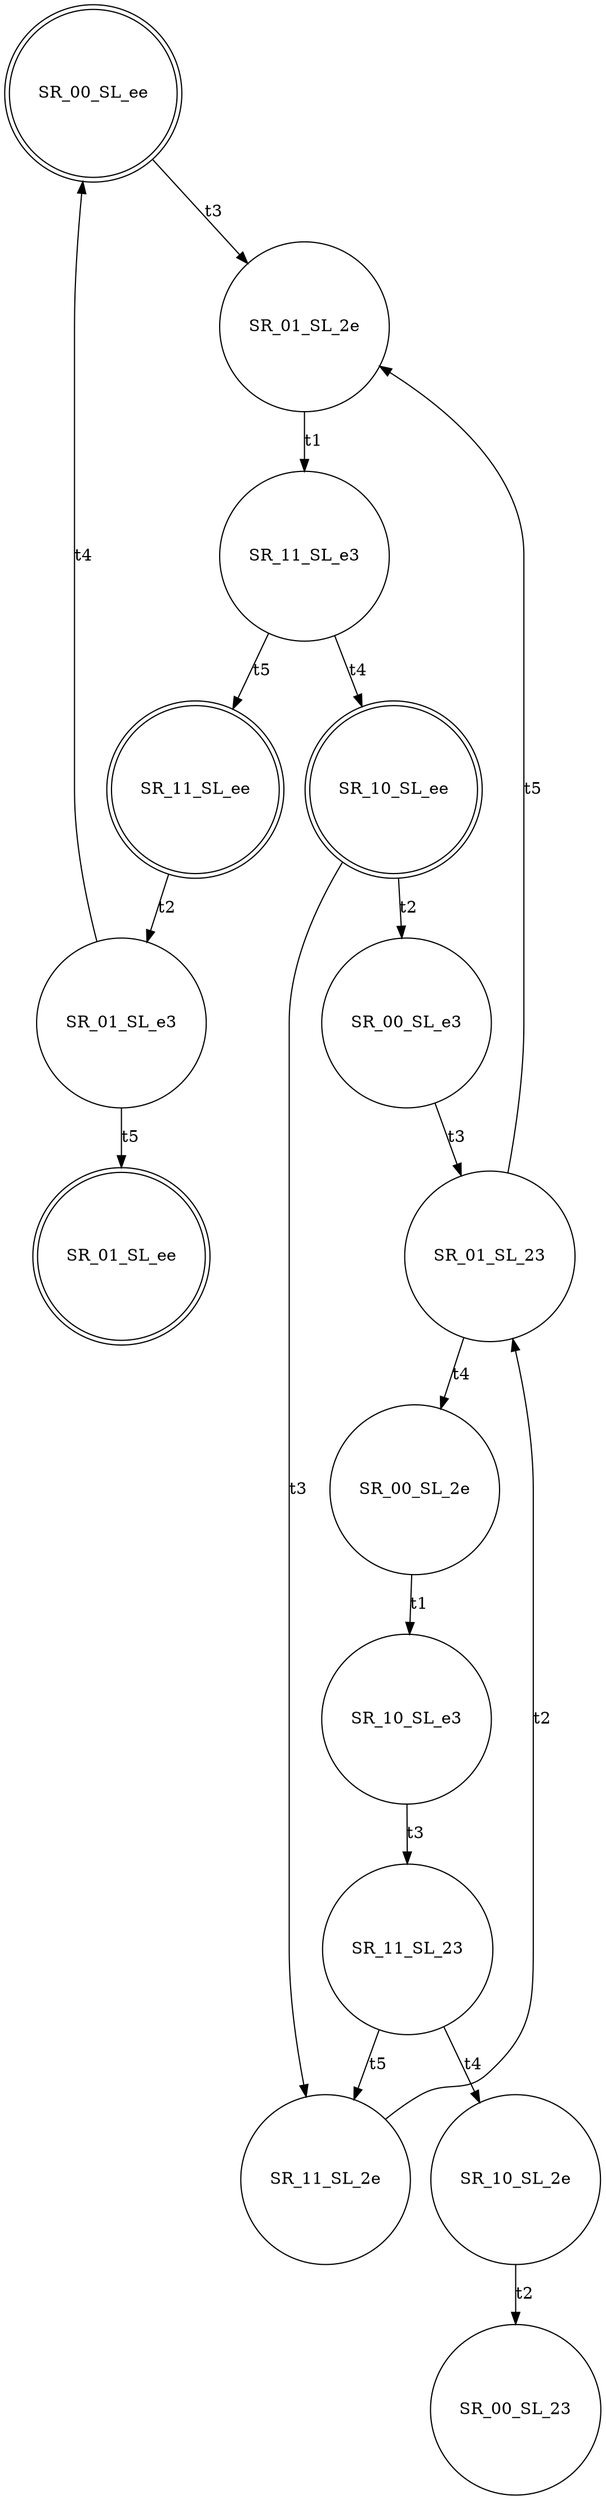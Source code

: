 digraph SCe {
node [shape=doublecircle]; SR_00_SL_ee ;
node [shape=circle]; SR_01_SL_2e ;
node [shape=circle]; SR_11_SL_e3 ;
node [shape=doublecircle]; SR_10_SL_ee ;
node [shape=circle]; SR_00_SL_e3 ;
node [shape=circle]; SR_01_SL_23 ;
node [shape=circle]; SR_00_SL_2e ;
node [shape=circle]; SR_10_SL_e3 ;
node [shape=circle]; SR_11_SL_23 ;
node [shape=circle]; SR_10_SL_2e ;
node [shape=circle]; SR_00_SL_23 ;
node [shape=circle]; SR_11_SL_2e ;
node [shape=doublecircle]; SR_11_SL_ee ;
node [shape=circle]; SR_01_SL_e3 ;
node [shape=doublecircle]; SR_01_SL_ee ;
SR_00_SL_ee -> SR_01_SL_2e [label=t3]
SR_01_SL_2e -> SR_11_SL_e3 [label=t1]
SR_11_SL_e3 -> SR_10_SL_ee [label=t4]
SR_10_SL_ee -> SR_00_SL_e3 [label=t2]
SR_00_SL_e3 -> SR_01_SL_23 [label=t3]
SR_01_SL_23 -> SR_00_SL_2e [label=t4]
SR_00_SL_2e -> SR_10_SL_e3 [label=t1]
SR_10_SL_e3 -> SR_11_SL_23 [label=t3]
SR_11_SL_23 -> SR_10_SL_2e [label=t4]
SR_10_SL_2e -> SR_00_SL_23 [label=t2]
SR_11_SL_23 -> SR_11_SL_2e [label=t5]
SR_11_SL_2e -> SR_01_SL_23 [label=t2]
SR_01_SL_23 -> SR_01_SL_2e [label=t5]
SR_10_SL_ee -> SR_11_SL_2e [label=t3]
SR_11_SL_e3 -> SR_11_SL_ee [label=t5]
SR_11_SL_ee -> SR_01_SL_e3 [label=t2]
SR_01_SL_e3 -> SR_00_SL_ee [label=t4]
SR_01_SL_e3 -> SR_01_SL_ee [label=t5]
}